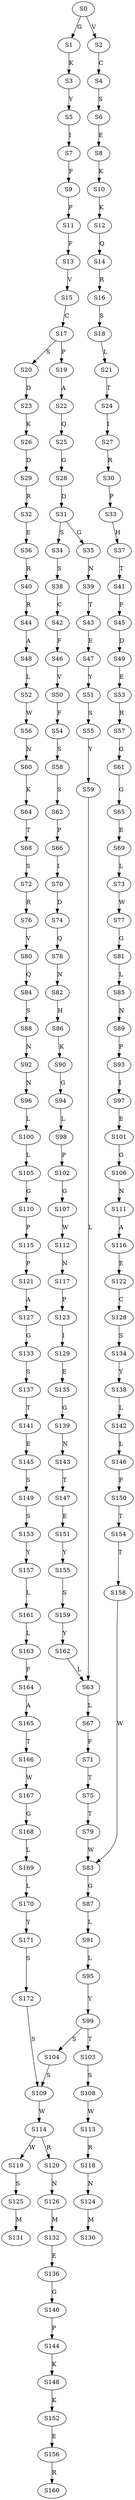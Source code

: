 strict digraph  {
	S0 -> S1 [ label = G ];
	S0 -> S2 [ label = V ];
	S1 -> S3 [ label = K ];
	S2 -> S4 [ label = C ];
	S3 -> S5 [ label = Y ];
	S4 -> S6 [ label = S ];
	S5 -> S7 [ label = I ];
	S6 -> S8 [ label = E ];
	S7 -> S9 [ label = F ];
	S8 -> S10 [ label = K ];
	S9 -> S11 [ label = P ];
	S10 -> S12 [ label = K ];
	S11 -> S13 [ label = F ];
	S12 -> S14 [ label = Q ];
	S13 -> S15 [ label = V ];
	S14 -> S16 [ label = R ];
	S15 -> S17 [ label = C ];
	S16 -> S18 [ label = S ];
	S17 -> S19 [ label = P ];
	S17 -> S20 [ label = S ];
	S18 -> S21 [ label = L ];
	S19 -> S22 [ label = A ];
	S20 -> S23 [ label = D ];
	S21 -> S24 [ label = T ];
	S22 -> S25 [ label = Q ];
	S23 -> S26 [ label = K ];
	S24 -> S27 [ label = I ];
	S25 -> S28 [ label = G ];
	S26 -> S29 [ label = D ];
	S27 -> S30 [ label = R ];
	S28 -> S31 [ label = D ];
	S29 -> S32 [ label = R ];
	S30 -> S33 [ label = P ];
	S31 -> S34 [ label = S ];
	S31 -> S35 [ label = G ];
	S32 -> S36 [ label = E ];
	S33 -> S37 [ label = H ];
	S34 -> S38 [ label = S ];
	S35 -> S39 [ label = N ];
	S36 -> S40 [ label = R ];
	S37 -> S41 [ label = T ];
	S38 -> S42 [ label = C ];
	S39 -> S43 [ label = T ];
	S40 -> S44 [ label = R ];
	S41 -> S45 [ label = F ];
	S42 -> S46 [ label = F ];
	S43 -> S47 [ label = E ];
	S44 -> S48 [ label = A ];
	S45 -> S49 [ label = D ];
	S46 -> S50 [ label = V ];
	S47 -> S51 [ label = Y ];
	S48 -> S52 [ label = L ];
	S49 -> S53 [ label = E ];
	S50 -> S54 [ label = F ];
	S51 -> S55 [ label = S ];
	S52 -> S56 [ label = W ];
	S53 -> S57 [ label = R ];
	S54 -> S58 [ label = S ];
	S55 -> S59 [ label = Y ];
	S56 -> S60 [ label = N ];
	S57 -> S61 [ label = G ];
	S58 -> S62 [ label = S ];
	S59 -> S63 [ label = L ];
	S60 -> S64 [ label = K ];
	S61 -> S65 [ label = G ];
	S62 -> S66 [ label = P ];
	S63 -> S67 [ label = L ];
	S64 -> S68 [ label = T ];
	S65 -> S69 [ label = E ];
	S66 -> S70 [ label = I ];
	S67 -> S71 [ label = F ];
	S68 -> S72 [ label = S ];
	S69 -> S73 [ label = L ];
	S70 -> S74 [ label = D ];
	S71 -> S75 [ label = T ];
	S72 -> S76 [ label = R ];
	S73 -> S77 [ label = W ];
	S74 -> S78 [ label = Q ];
	S75 -> S79 [ label = T ];
	S76 -> S80 [ label = V ];
	S77 -> S81 [ label = G ];
	S78 -> S82 [ label = N ];
	S79 -> S83 [ label = W ];
	S80 -> S84 [ label = Q ];
	S81 -> S85 [ label = L ];
	S82 -> S86 [ label = H ];
	S83 -> S87 [ label = G ];
	S84 -> S88 [ label = S ];
	S85 -> S89 [ label = N ];
	S86 -> S90 [ label = K ];
	S87 -> S91 [ label = L ];
	S88 -> S92 [ label = N ];
	S89 -> S93 [ label = P ];
	S90 -> S94 [ label = G ];
	S91 -> S95 [ label = L ];
	S92 -> S96 [ label = N ];
	S93 -> S97 [ label = I ];
	S94 -> S98 [ label = L ];
	S95 -> S99 [ label = Y ];
	S96 -> S100 [ label = L ];
	S97 -> S101 [ label = E ];
	S98 -> S102 [ label = P ];
	S99 -> S103 [ label = T ];
	S99 -> S104 [ label = S ];
	S100 -> S105 [ label = L ];
	S101 -> S106 [ label = G ];
	S102 -> S107 [ label = G ];
	S103 -> S108 [ label = S ];
	S104 -> S109 [ label = S ];
	S105 -> S110 [ label = G ];
	S106 -> S111 [ label = N ];
	S107 -> S112 [ label = W ];
	S108 -> S113 [ label = W ];
	S109 -> S114 [ label = W ];
	S110 -> S115 [ label = P ];
	S111 -> S116 [ label = A ];
	S112 -> S117 [ label = N ];
	S113 -> S118 [ label = R ];
	S114 -> S119 [ label = W ];
	S114 -> S120 [ label = R ];
	S115 -> S121 [ label = P ];
	S116 -> S122 [ label = E ];
	S117 -> S123 [ label = P ];
	S118 -> S124 [ label = N ];
	S119 -> S125 [ label = S ];
	S120 -> S126 [ label = N ];
	S121 -> S127 [ label = A ];
	S122 -> S128 [ label = C ];
	S123 -> S129 [ label = I ];
	S124 -> S130 [ label = M ];
	S125 -> S131 [ label = M ];
	S126 -> S132 [ label = M ];
	S127 -> S133 [ label = G ];
	S128 -> S134 [ label = S ];
	S129 -> S135 [ label = E ];
	S132 -> S136 [ label = E ];
	S133 -> S137 [ label = S ];
	S134 -> S138 [ label = Y ];
	S135 -> S139 [ label = G ];
	S136 -> S140 [ label = G ];
	S137 -> S141 [ label = T ];
	S138 -> S142 [ label = L ];
	S139 -> S143 [ label = N ];
	S140 -> S144 [ label = P ];
	S141 -> S145 [ label = E ];
	S142 -> S146 [ label = L ];
	S143 -> S147 [ label = T ];
	S144 -> S148 [ label = K ];
	S145 -> S149 [ label = S ];
	S146 -> S150 [ label = F ];
	S147 -> S151 [ label = E ];
	S148 -> S152 [ label = K ];
	S149 -> S153 [ label = S ];
	S150 -> S154 [ label = T ];
	S151 -> S155 [ label = Y ];
	S152 -> S156 [ label = E ];
	S153 -> S157 [ label = Y ];
	S154 -> S158 [ label = T ];
	S155 -> S159 [ label = S ];
	S156 -> S160 [ label = R ];
	S157 -> S161 [ label = L ];
	S158 -> S83 [ label = W ];
	S159 -> S162 [ label = Y ];
	S161 -> S163 [ label = L ];
	S162 -> S63 [ label = L ];
	S163 -> S164 [ label = F ];
	S164 -> S165 [ label = A ];
	S165 -> S166 [ label = T ];
	S166 -> S167 [ label = W ];
	S167 -> S168 [ label = G ];
	S168 -> S169 [ label = L ];
	S169 -> S170 [ label = L ];
	S170 -> S171 [ label = Y ];
	S171 -> S172 [ label = S ];
	S172 -> S109 [ label = S ];
}
